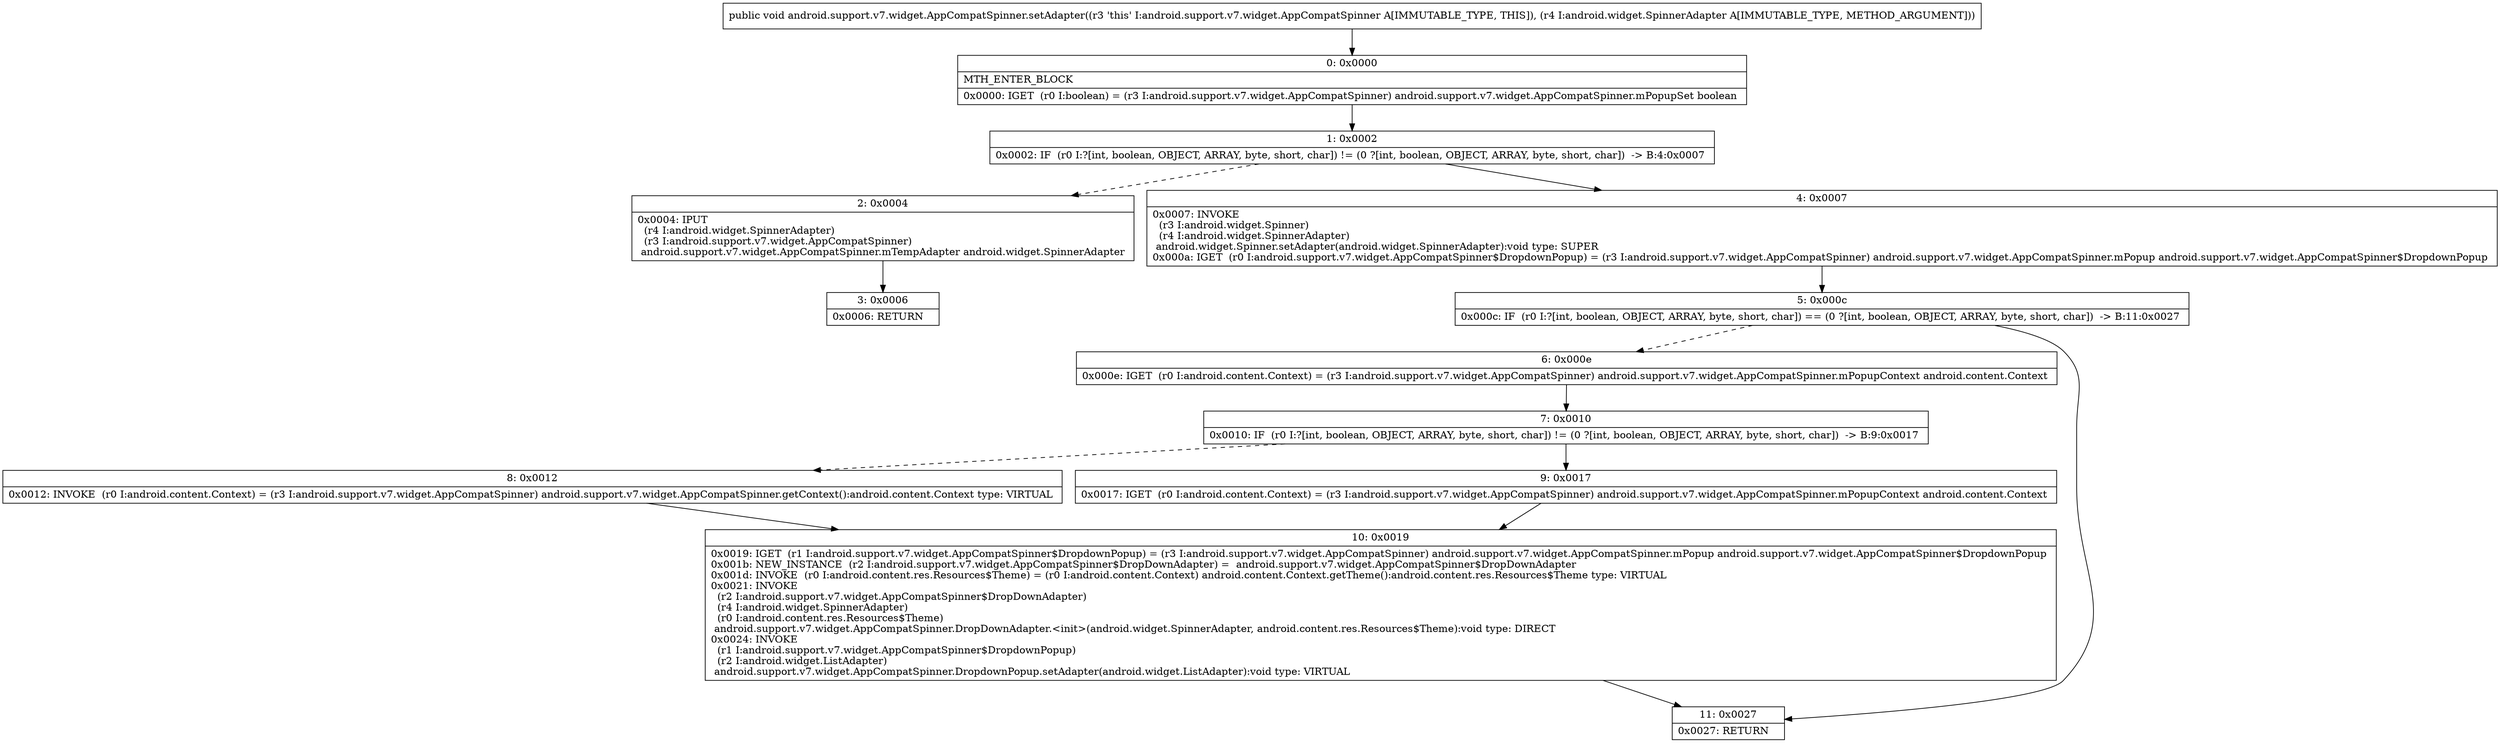 digraph "CFG forandroid.support.v7.widget.AppCompatSpinner.setAdapter(Landroid\/widget\/SpinnerAdapter;)V" {
Node_0 [shape=record,label="{0\:\ 0x0000|MTH_ENTER_BLOCK\l|0x0000: IGET  (r0 I:boolean) = (r3 I:android.support.v7.widget.AppCompatSpinner) android.support.v7.widget.AppCompatSpinner.mPopupSet boolean \l}"];
Node_1 [shape=record,label="{1\:\ 0x0002|0x0002: IF  (r0 I:?[int, boolean, OBJECT, ARRAY, byte, short, char]) != (0 ?[int, boolean, OBJECT, ARRAY, byte, short, char])  \-\> B:4:0x0007 \l}"];
Node_2 [shape=record,label="{2\:\ 0x0004|0x0004: IPUT  \l  (r4 I:android.widget.SpinnerAdapter)\l  (r3 I:android.support.v7.widget.AppCompatSpinner)\l android.support.v7.widget.AppCompatSpinner.mTempAdapter android.widget.SpinnerAdapter \l}"];
Node_3 [shape=record,label="{3\:\ 0x0006|0x0006: RETURN   \l}"];
Node_4 [shape=record,label="{4\:\ 0x0007|0x0007: INVOKE  \l  (r3 I:android.widget.Spinner)\l  (r4 I:android.widget.SpinnerAdapter)\l android.widget.Spinner.setAdapter(android.widget.SpinnerAdapter):void type: SUPER \l0x000a: IGET  (r0 I:android.support.v7.widget.AppCompatSpinner$DropdownPopup) = (r3 I:android.support.v7.widget.AppCompatSpinner) android.support.v7.widget.AppCompatSpinner.mPopup android.support.v7.widget.AppCompatSpinner$DropdownPopup \l}"];
Node_5 [shape=record,label="{5\:\ 0x000c|0x000c: IF  (r0 I:?[int, boolean, OBJECT, ARRAY, byte, short, char]) == (0 ?[int, boolean, OBJECT, ARRAY, byte, short, char])  \-\> B:11:0x0027 \l}"];
Node_6 [shape=record,label="{6\:\ 0x000e|0x000e: IGET  (r0 I:android.content.Context) = (r3 I:android.support.v7.widget.AppCompatSpinner) android.support.v7.widget.AppCompatSpinner.mPopupContext android.content.Context \l}"];
Node_7 [shape=record,label="{7\:\ 0x0010|0x0010: IF  (r0 I:?[int, boolean, OBJECT, ARRAY, byte, short, char]) != (0 ?[int, boolean, OBJECT, ARRAY, byte, short, char])  \-\> B:9:0x0017 \l}"];
Node_8 [shape=record,label="{8\:\ 0x0012|0x0012: INVOKE  (r0 I:android.content.Context) = (r3 I:android.support.v7.widget.AppCompatSpinner) android.support.v7.widget.AppCompatSpinner.getContext():android.content.Context type: VIRTUAL \l}"];
Node_9 [shape=record,label="{9\:\ 0x0017|0x0017: IGET  (r0 I:android.content.Context) = (r3 I:android.support.v7.widget.AppCompatSpinner) android.support.v7.widget.AppCompatSpinner.mPopupContext android.content.Context \l}"];
Node_10 [shape=record,label="{10\:\ 0x0019|0x0019: IGET  (r1 I:android.support.v7.widget.AppCompatSpinner$DropdownPopup) = (r3 I:android.support.v7.widget.AppCompatSpinner) android.support.v7.widget.AppCompatSpinner.mPopup android.support.v7.widget.AppCompatSpinner$DropdownPopup \l0x001b: NEW_INSTANCE  (r2 I:android.support.v7.widget.AppCompatSpinner$DropDownAdapter) =  android.support.v7.widget.AppCompatSpinner$DropDownAdapter \l0x001d: INVOKE  (r0 I:android.content.res.Resources$Theme) = (r0 I:android.content.Context) android.content.Context.getTheme():android.content.res.Resources$Theme type: VIRTUAL \l0x0021: INVOKE  \l  (r2 I:android.support.v7.widget.AppCompatSpinner$DropDownAdapter)\l  (r4 I:android.widget.SpinnerAdapter)\l  (r0 I:android.content.res.Resources$Theme)\l android.support.v7.widget.AppCompatSpinner.DropDownAdapter.\<init\>(android.widget.SpinnerAdapter, android.content.res.Resources$Theme):void type: DIRECT \l0x0024: INVOKE  \l  (r1 I:android.support.v7.widget.AppCompatSpinner$DropdownPopup)\l  (r2 I:android.widget.ListAdapter)\l android.support.v7.widget.AppCompatSpinner.DropdownPopup.setAdapter(android.widget.ListAdapter):void type: VIRTUAL \l}"];
Node_11 [shape=record,label="{11\:\ 0x0027|0x0027: RETURN   \l}"];
MethodNode[shape=record,label="{public void android.support.v7.widget.AppCompatSpinner.setAdapter((r3 'this' I:android.support.v7.widget.AppCompatSpinner A[IMMUTABLE_TYPE, THIS]), (r4 I:android.widget.SpinnerAdapter A[IMMUTABLE_TYPE, METHOD_ARGUMENT])) }"];
MethodNode -> Node_0;
Node_0 -> Node_1;
Node_1 -> Node_2[style=dashed];
Node_1 -> Node_4;
Node_2 -> Node_3;
Node_4 -> Node_5;
Node_5 -> Node_6[style=dashed];
Node_5 -> Node_11;
Node_6 -> Node_7;
Node_7 -> Node_8[style=dashed];
Node_7 -> Node_9;
Node_8 -> Node_10;
Node_9 -> Node_10;
Node_10 -> Node_11;
}

